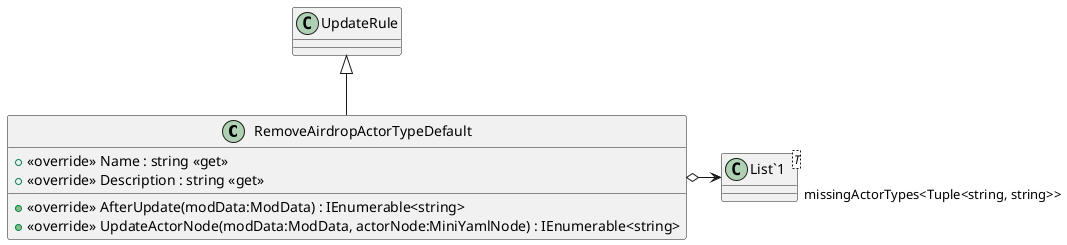 @startuml
class RemoveAirdropActorTypeDefault {
    + <<override>> Name : string <<get>>
    + <<override>> Description : string <<get>>
    + <<override>> AfterUpdate(modData:ModData) : IEnumerable<string>
    + <<override>> UpdateActorNode(modData:ModData, actorNode:MiniYamlNode) : IEnumerable<string>
}
class "List`1"<T> {
}
UpdateRule <|-- RemoveAirdropActorTypeDefault
RemoveAirdropActorTypeDefault o-> "missingActorTypes<Tuple<string, string>>" "List`1"
@enduml
